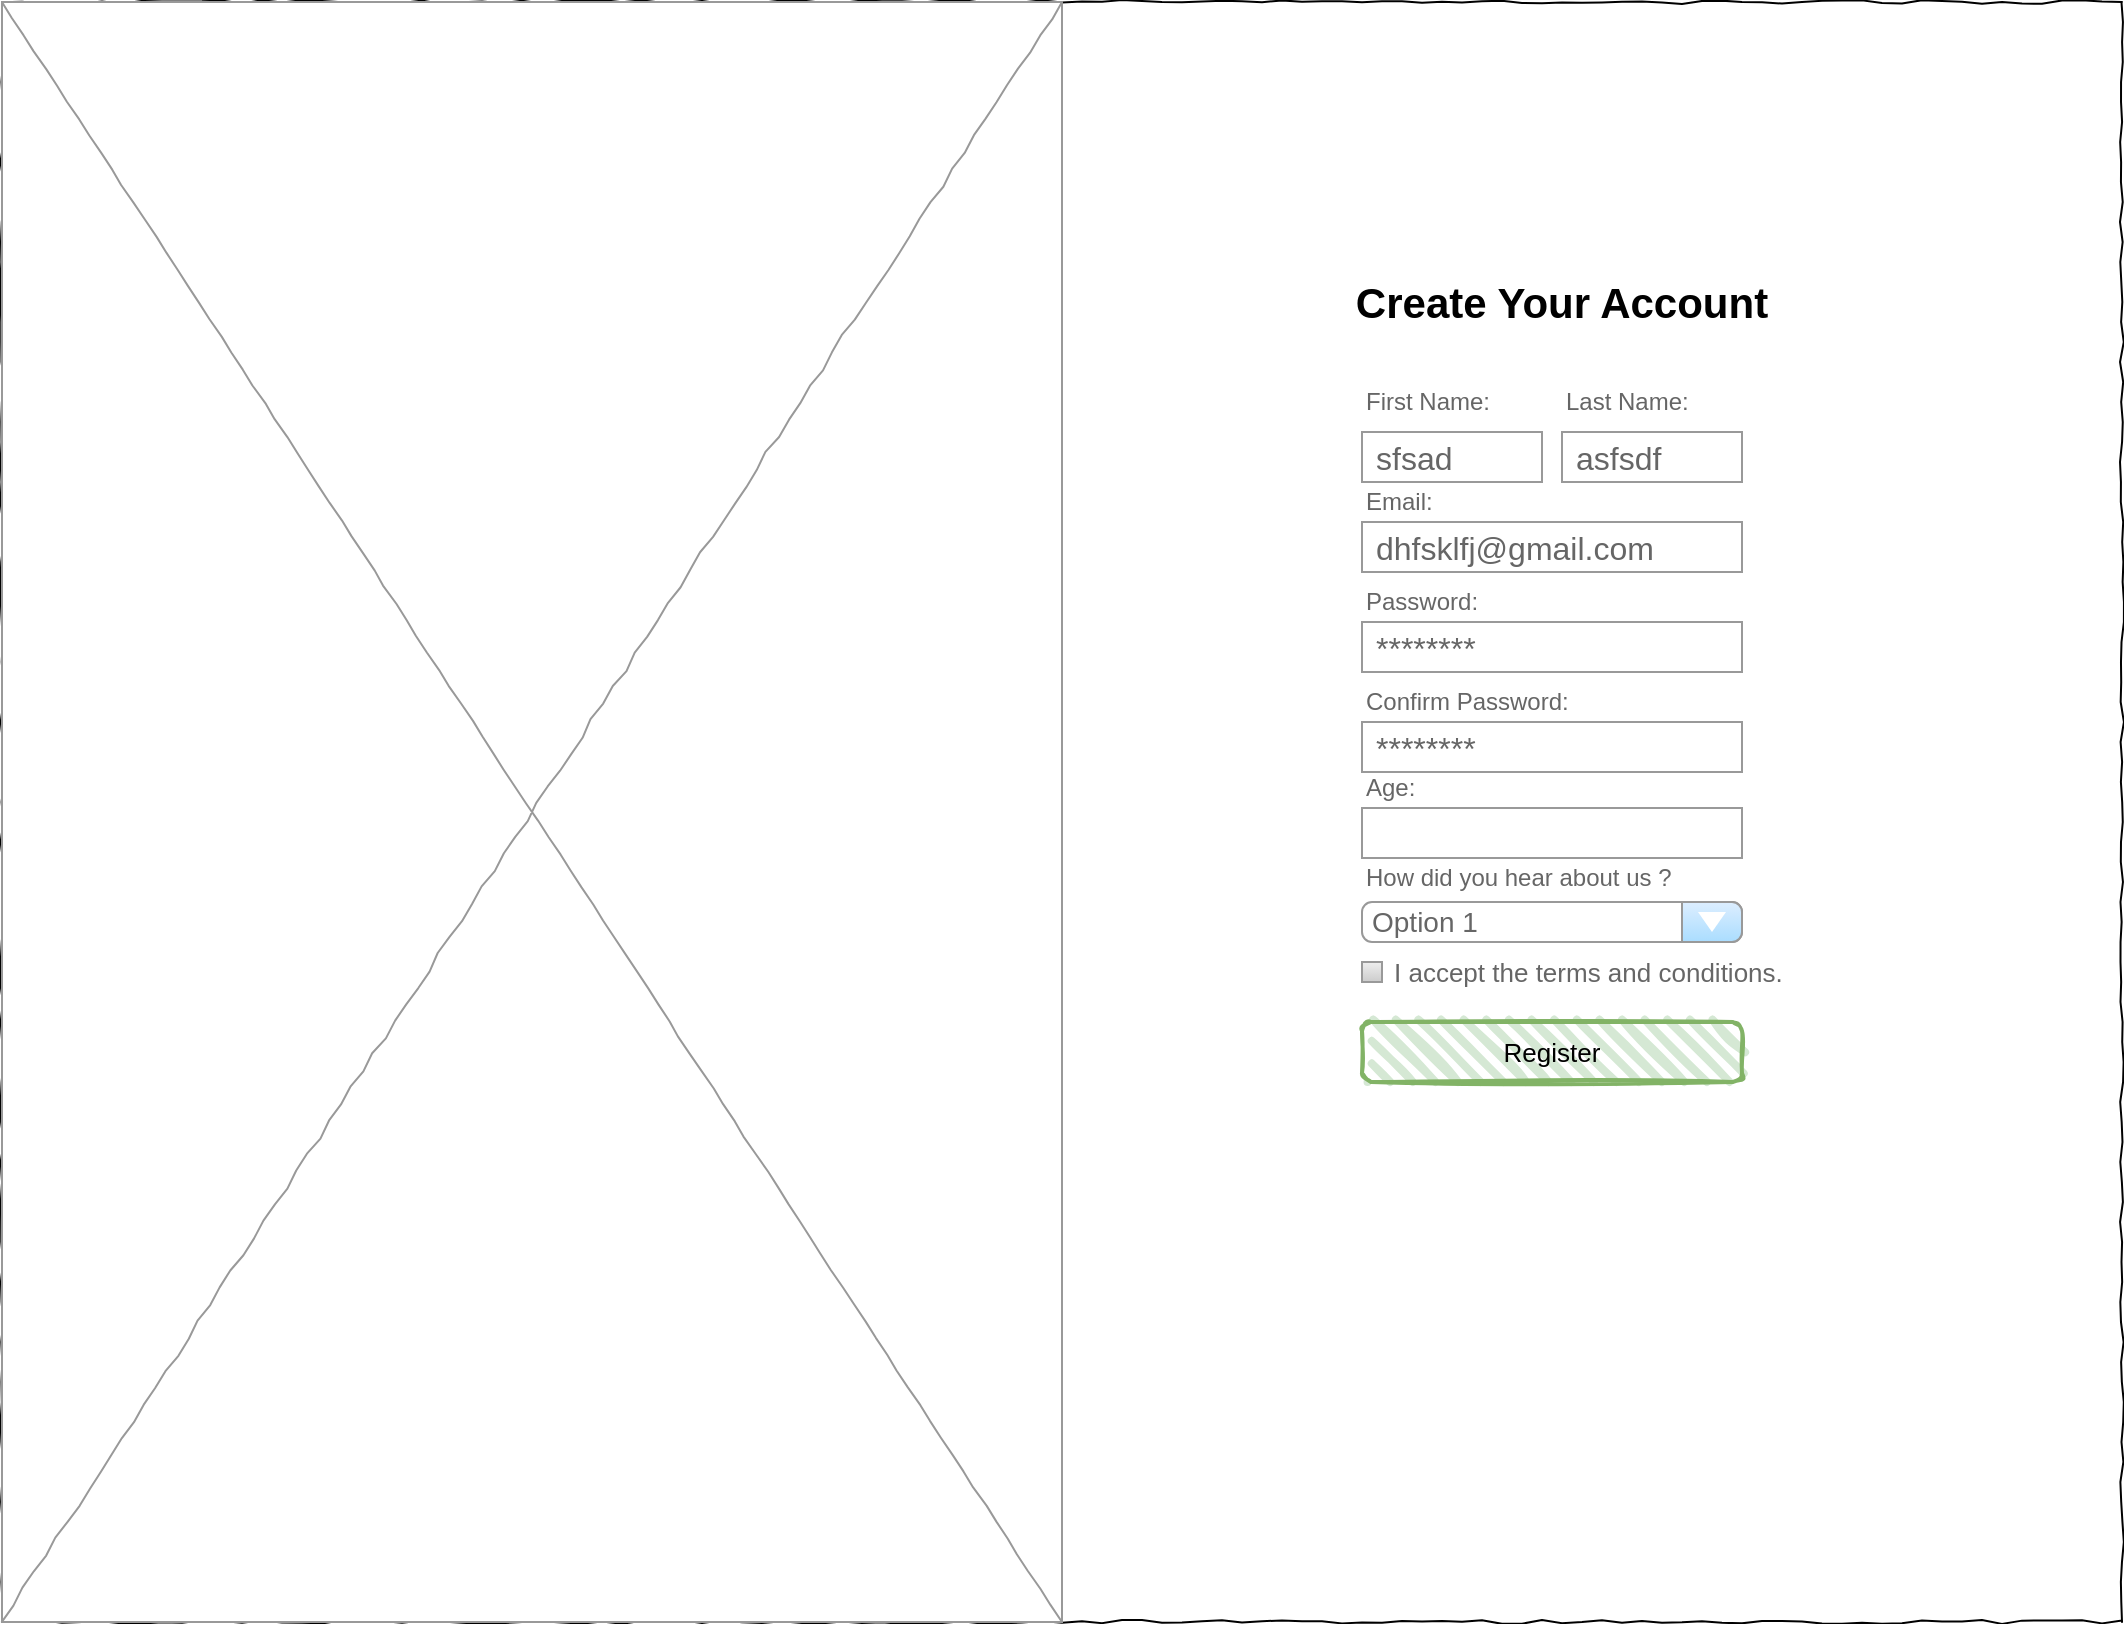 <mxfile version="20.8.10" type="device"><diagram name="Page-1" id="03018318-947c-dd8e-b7a3-06fadd420f32"><mxGraphModel dx="1050" dy="621" grid="1" gridSize="10" guides="1" tooltips="1" connect="1" arrows="1" fold="1" page="1" pageScale="1" pageWidth="1100" pageHeight="850" background="none" math="0" shadow="0"><root><mxCell id="0"/><mxCell id="1" parent="0"/><mxCell id="677b7b8949515195-1" value="" style="whiteSpace=wrap;html=1;rounded=0;shadow=0;labelBackgroundColor=none;strokeColor=#000000;strokeWidth=1;fillColor=none;fontFamily=Verdana;fontSize=12;fontColor=#000000;align=center;comic=1;movable=0;resizable=0;rotatable=0;deletable=0;editable=0;connectable=0;" parent="1" vertex="1"><mxGeometry x="20" y="20" width="1060" height="810" as="geometry"/></mxCell><mxCell id="677b7b8949515195-16" value="" style="verticalLabelPosition=bottom;shadow=0;dashed=0;align=center;html=1;verticalAlign=top;strokeWidth=1;shape=mxgraph.mockup.graphics.simpleIcon;strokeColor=#999999;rounded=0;labelBackgroundColor=none;fontFamily=Verdana;fontSize=14;fontColor=#000000;comic=1;" parent="1" vertex="1"><mxGeometry x="20" y="20" width="530" height="810" as="geometry"/></mxCell><mxCell id="kDW1OSN0VJyjM3IqACDi-2" value="Create Your Account" style="text;html=1;strokeColor=none;fillColor=none;align=center;verticalAlign=middle;whiteSpace=wrap;rounded=0;fontStyle=1;fontSize=21;" vertex="1" parent="1"><mxGeometry x="690" y="140" width="220" height="60" as="geometry"/></mxCell><mxCell id="kDW1OSN0VJyjM3IqACDi-23" value="" style="group" vertex="1" connectable="0" parent="1"><mxGeometry x="700" y="210" width="190" height="238" as="geometry"/></mxCell><mxCell id="kDW1OSN0VJyjM3IqACDi-6" value="First Name:" style="strokeWidth=1;shadow=0;dashed=0;align=center;html=1;shape=mxgraph.mockup.forms.anchor;fontSize=12;fontColor=#666666;align=left;resizeWidth=1;spacingLeft=0;" vertex="1" parent="kDW1OSN0VJyjM3IqACDi-23"><mxGeometry width="80" height="20" relative="1" as="geometry"><mxPoint as="offset"/></mxGeometry></mxCell><mxCell id="kDW1OSN0VJyjM3IqACDi-7" value="sfsad" style="strokeWidth=1;shadow=0;dashed=0;align=center;html=1;shape=mxgraph.mockup.forms.rrect;rSize=0;strokeColor=#999999;fontColor=#666666;align=left;spacingLeft=5;resizeWidth=1;fontSize=16;" vertex="1" parent="kDW1OSN0VJyjM3IqACDi-23"><mxGeometry width="90" height="25" relative="1" as="geometry"><mxPoint y="25" as="offset"/></mxGeometry></mxCell><mxCell id="kDW1OSN0VJyjM3IqACDi-8" value="Password:" style="strokeWidth=1;shadow=0;dashed=0;align=center;html=1;shape=mxgraph.mockup.forms.anchor;fontSize=12;fontColor=#666666;align=left;resizeWidth=1;spacingLeft=0;" vertex="1" parent="kDW1OSN0VJyjM3IqACDi-23"><mxGeometry width="100" height="20" relative="1" as="geometry"><mxPoint y="100" as="offset"/></mxGeometry></mxCell><mxCell id="kDW1OSN0VJyjM3IqACDi-9" value="********" style="strokeWidth=1;shadow=0;dashed=0;align=center;html=1;shape=mxgraph.mockup.forms.rrect;rSize=0;strokeColor=#999999;fontColor=#666666;align=left;spacingLeft=5;resizeWidth=1;fontSize=16;" vertex="1" parent="kDW1OSN0VJyjM3IqACDi-23"><mxGeometry width="190" height="25" relative="1" as="geometry"><mxPoint y="120" as="offset"/></mxGeometry></mxCell><mxCell id="kDW1OSN0VJyjM3IqACDi-15" value="Last Name:" style="strokeWidth=1;shadow=0;dashed=0;align=center;html=1;shape=mxgraph.mockup.forms.anchor;fontSize=12;fontColor=#666666;align=left;resizeWidth=1;spacingLeft=0;" vertex="1" parent="kDW1OSN0VJyjM3IqACDi-23"><mxGeometry width="80" height="20" relative="1" as="geometry"><mxPoint x="100" as="offset"/></mxGeometry></mxCell><mxCell id="kDW1OSN0VJyjM3IqACDi-16" value="asfsdf" style="strokeWidth=1;shadow=0;dashed=0;align=center;html=1;shape=mxgraph.mockup.forms.rrect;rSize=0;strokeColor=#999999;fontColor=#666666;align=left;spacingLeft=5;resizeWidth=1;fontSize=16;" vertex="1" parent="kDW1OSN0VJyjM3IqACDi-23"><mxGeometry width="90" height="25" relative="1" as="geometry"><mxPoint x="100" y="25" as="offset"/></mxGeometry></mxCell><mxCell id="kDW1OSN0VJyjM3IqACDi-17" value="dhfsklfj@gmail.com" style="strokeWidth=1;shadow=0;dashed=0;align=center;html=1;shape=mxgraph.mockup.forms.rrect;rSize=0;strokeColor=#999999;fontColor=#666666;align=left;spacingLeft=5;resizeWidth=1;fontSize=16;" vertex="1" parent="kDW1OSN0VJyjM3IqACDi-23"><mxGeometry width="190" height="25" relative="1" as="geometry"><mxPoint y="70" as="offset"/></mxGeometry></mxCell><mxCell id="kDW1OSN0VJyjM3IqACDi-18" value="Email:" style="strokeWidth=1;shadow=0;dashed=0;align=center;html=1;shape=mxgraph.mockup.forms.anchor;fontSize=12;fontColor=#666666;align=left;resizeWidth=1;spacingLeft=0;" vertex="1" parent="kDW1OSN0VJyjM3IqACDi-23"><mxGeometry width="100" height="20" relative="1" as="geometry"><mxPoint y="50" as="offset"/></mxGeometry></mxCell><mxCell id="kDW1OSN0VJyjM3IqACDi-19" value="Confirm Password:" style="strokeWidth=1;shadow=0;dashed=0;align=center;html=1;shape=mxgraph.mockup.forms.anchor;fontSize=12;fontColor=#666666;align=left;resizeWidth=1;spacingLeft=0;" vertex="1" parent="kDW1OSN0VJyjM3IqACDi-23"><mxGeometry width="100" height="20" relative="1" as="geometry"><mxPoint y="150" as="offset"/></mxGeometry></mxCell><mxCell id="kDW1OSN0VJyjM3IqACDi-20" value="********" style="strokeWidth=1;shadow=0;dashed=0;align=center;html=1;shape=mxgraph.mockup.forms.rrect;rSize=0;strokeColor=#999999;fontColor=#666666;align=left;spacingLeft=5;resizeWidth=1;fontSize=16;" vertex="1" parent="kDW1OSN0VJyjM3IqACDi-23"><mxGeometry width="190" height="25" relative="1" as="geometry"><mxPoint y="170" as="offset"/></mxGeometry></mxCell><mxCell id="kDW1OSN0VJyjM3IqACDi-21" value="" style="strokeWidth=1;shadow=0;dashed=0;align=center;html=1;shape=mxgraph.mockup.forms.rrect;rSize=0;strokeColor=#999999;fontColor=#666666;align=left;spacingLeft=5;resizeWidth=1;fontSize=16;" vertex="1" parent="kDW1OSN0VJyjM3IqACDi-23"><mxGeometry width="190" height="25" relative="1" as="geometry"><mxPoint y="213" as="offset"/></mxGeometry></mxCell><mxCell id="kDW1OSN0VJyjM3IqACDi-22" value="Age:" style="strokeWidth=1;shadow=0;dashed=0;align=center;html=1;shape=mxgraph.mockup.forms.anchor;fontSize=12;fontColor=#666666;align=left;resizeWidth=1;spacingLeft=0;" vertex="1" parent="kDW1OSN0VJyjM3IqACDi-23"><mxGeometry width="100" height="20" relative="1" as="geometry"><mxPoint y="193" as="offset"/></mxGeometry></mxCell><mxCell id="kDW1OSN0VJyjM3IqACDi-27" value="How did you hear about us ?" style="strokeWidth=1;shadow=0;dashed=0;align=center;html=1;shape=mxgraph.mockup.forms.anchor;fontSize=12;fontColor=#666666;align=left;resizeWidth=1;spacingLeft=0;" vertex="1" parent="kDW1OSN0VJyjM3IqACDi-23"><mxGeometry width="100" height="20" relative="1" as="geometry"><mxPoint y="238" as="offset"/></mxGeometry></mxCell><mxCell id="kDW1OSN0VJyjM3IqACDi-28" value="Option 1" style="strokeWidth=1;shadow=0;dashed=0;align=center;html=1;shape=mxgraph.mockup.forms.comboBox;strokeColor=#999999;fillColor=#ddeeff;align=left;fillColor2=#aaddff;mainText=;fontColor=#666666;fontSize=14;spacingLeft=3;" vertex="1" parent="1"><mxGeometry x="700" y="470" width="190" height="20" as="geometry"/></mxCell><mxCell id="kDW1OSN0VJyjM3IqACDi-29" value="I accept the terms and conditions." style="strokeWidth=1;shadow=0;dashed=0;align=center;html=1;shape=mxgraph.mockup.forms.rrect;rSize=0;fillColor=#eeeeee;strokeColor=#999999;gradientColor=#cccccc;align=left;spacingLeft=4;fontSize=13;fontColor=#666666;labelPosition=right;" vertex="1" parent="1"><mxGeometry x="700" y="500" width="10" height="10" as="geometry"/></mxCell><mxCell id="kDW1OSN0VJyjM3IqACDi-33" value="Register" style="rounded=1;whiteSpace=wrap;html=1;strokeWidth=2;fillWeight=4;hachureGap=8;hachureAngle=45;fillColor=#d5e8d4;sketch=1;fontSize=13;strokeColor=#82b366;" vertex="1" parent="1"><mxGeometry x="700" y="530" width="190" height="30" as="geometry"/></mxCell></root></mxGraphModel></diagram></mxfile>